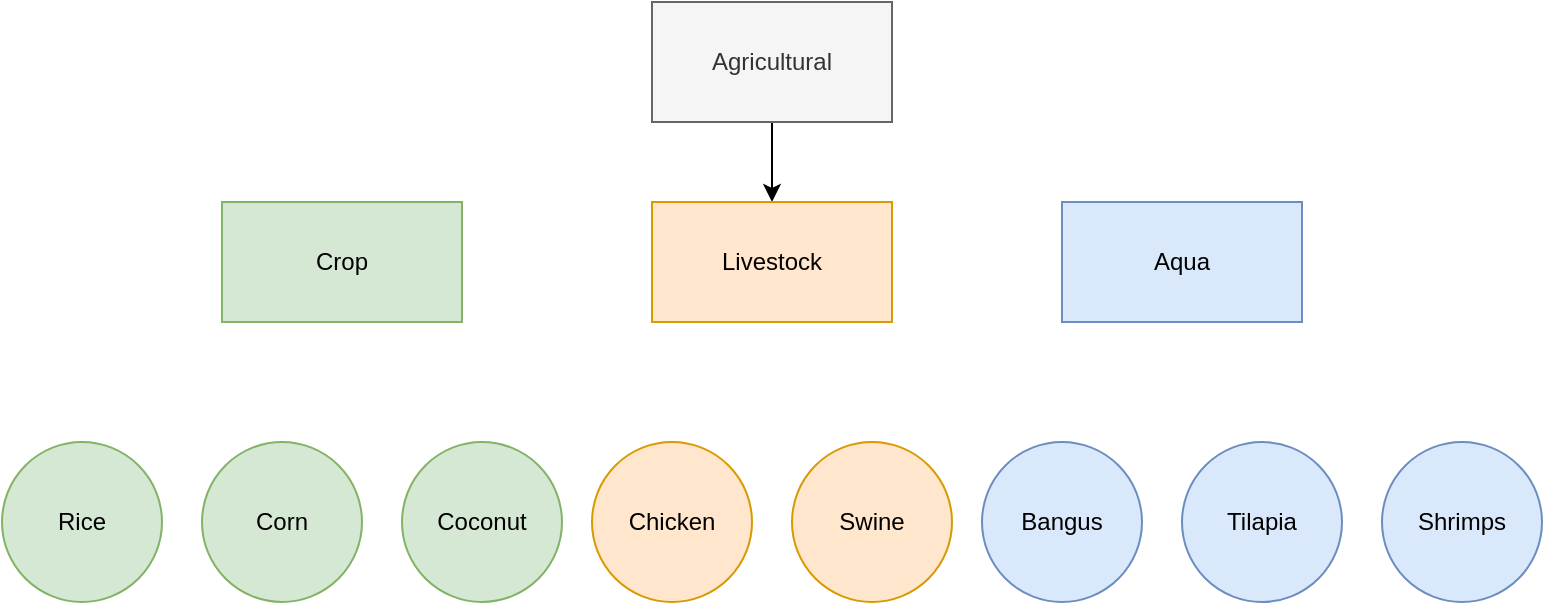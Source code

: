 <mxfile version="17.1.2" type="github"><diagram id="ZLWUFuUGS1sP8JC1AKqk" name="Page-1"><mxGraphModel dx="1422" dy="772" grid="1" gridSize="10" guides="1" tooltips="1" connect="1" arrows="1" fold="1" page="1" pageScale="1" pageWidth="850" pageHeight="1100" math="0" shadow="0"><root><mxCell id="0"/><mxCell id="1" parent="0"/><mxCell id="Q6O85ANfxA3pUZdL53Ft-14" style="edgeStyle=orthogonalEdgeStyle;rounded=0;orthogonalLoop=1;jettySize=auto;html=1;exitX=0.5;exitY=1;exitDx=0;exitDy=0;entryX=0.5;entryY=0;entryDx=0;entryDy=0;" edge="1" parent="1" source="Q6O85ANfxA3pUZdL53Ft-1" target="Q6O85ANfxA3pUZdL53Ft-3"><mxGeometry relative="1" as="geometry"/></mxCell><mxCell id="Q6O85ANfxA3pUZdL53Ft-1" value="Agricultural" style="rounded=0;whiteSpace=wrap;html=1;fillColor=#f5f5f5;fontColor=#333333;strokeColor=#666666;" vertex="1" parent="1"><mxGeometry x="365" y="370" width="120" height="60" as="geometry"/></mxCell><mxCell id="Q6O85ANfxA3pUZdL53Ft-2" value="Aqua" style="rounded=0;whiteSpace=wrap;html=1;fillColor=#dae8fc;strokeColor=#6c8ebf;" vertex="1" parent="1"><mxGeometry x="570" y="470" width="120" height="60" as="geometry"/></mxCell><mxCell id="Q6O85ANfxA3pUZdL53Ft-3" value="Livestock" style="rounded=0;whiteSpace=wrap;html=1;fillColor=#ffe6cc;strokeColor=#d79b00;" vertex="1" parent="1"><mxGeometry x="365" y="470" width="120" height="60" as="geometry"/></mxCell><mxCell id="Q6O85ANfxA3pUZdL53Ft-4" value="Crop" style="rounded=0;whiteSpace=wrap;html=1;fillColor=#d5e8d4;strokeColor=#82b366;" vertex="1" parent="1"><mxGeometry x="150" y="470" width="120" height="60" as="geometry"/></mxCell><mxCell id="Q6O85ANfxA3pUZdL53Ft-5" value="Rice" style="ellipse;whiteSpace=wrap;html=1;aspect=fixed;fillColor=#d5e8d4;strokeColor=#82b366;" vertex="1" parent="1"><mxGeometry x="40" y="590" width="80" height="80" as="geometry"/></mxCell><mxCell id="Q6O85ANfxA3pUZdL53Ft-6" value="Corn" style="ellipse;whiteSpace=wrap;html=1;aspect=fixed;fillColor=#d5e8d4;strokeColor=#82b366;" vertex="1" parent="1"><mxGeometry x="140" y="590" width="80" height="80" as="geometry"/></mxCell><mxCell id="Q6O85ANfxA3pUZdL53Ft-7" value="Coconut" style="ellipse;whiteSpace=wrap;html=1;aspect=fixed;fillColor=#d5e8d4;strokeColor=#82b366;" vertex="1" parent="1"><mxGeometry x="240" y="590" width="80" height="80" as="geometry"/></mxCell><mxCell id="Q6O85ANfxA3pUZdL53Ft-9" value="Chicken" style="ellipse;whiteSpace=wrap;html=1;aspect=fixed;fillColor=#ffe6cc;strokeColor=#d79b00;" vertex="1" parent="1"><mxGeometry x="335" y="590" width="80" height="80" as="geometry"/></mxCell><mxCell id="Q6O85ANfxA3pUZdL53Ft-10" value="Swine" style="ellipse;whiteSpace=wrap;html=1;aspect=fixed;fillColor=#ffe6cc;strokeColor=#d79b00;" vertex="1" parent="1"><mxGeometry x="435" y="590" width="80" height="80" as="geometry"/></mxCell><mxCell id="Q6O85ANfxA3pUZdL53Ft-11" value="Bangus" style="ellipse;whiteSpace=wrap;html=1;aspect=fixed;fillColor=#dae8fc;strokeColor=#6c8ebf;" vertex="1" parent="1"><mxGeometry x="530" y="590" width="80" height="80" as="geometry"/></mxCell><mxCell id="Q6O85ANfxA3pUZdL53Ft-12" value="Tilapia" style="ellipse;whiteSpace=wrap;html=1;aspect=fixed;fillColor=#dae8fc;strokeColor=#6c8ebf;" vertex="1" parent="1"><mxGeometry x="630" y="590" width="80" height="80" as="geometry"/></mxCell><mxCell id="Q6O85ANfxA3pUZdL53Ft-13" value="Shrimps" style="ellipse;whiteSpace=wrap;html=1;aspect=fixed;fillColor=#dae8fc;strokeColor=#6c8ebf;" vertex="1" parent="1"><mxGeometry x="730" y="590" width="80" height="80" as="geometry"/></mxCell></root></mxGraphModel></diagram></mxfile>